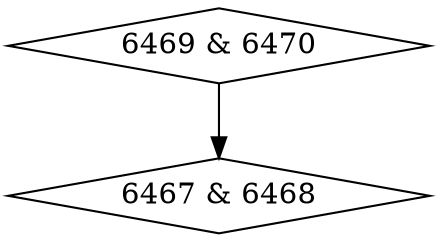 digraph {
0 [label = "6467 & 6468", shape = diamond];
1 [label = "6469 & 6470", shape = diamond];
1->0;
}
